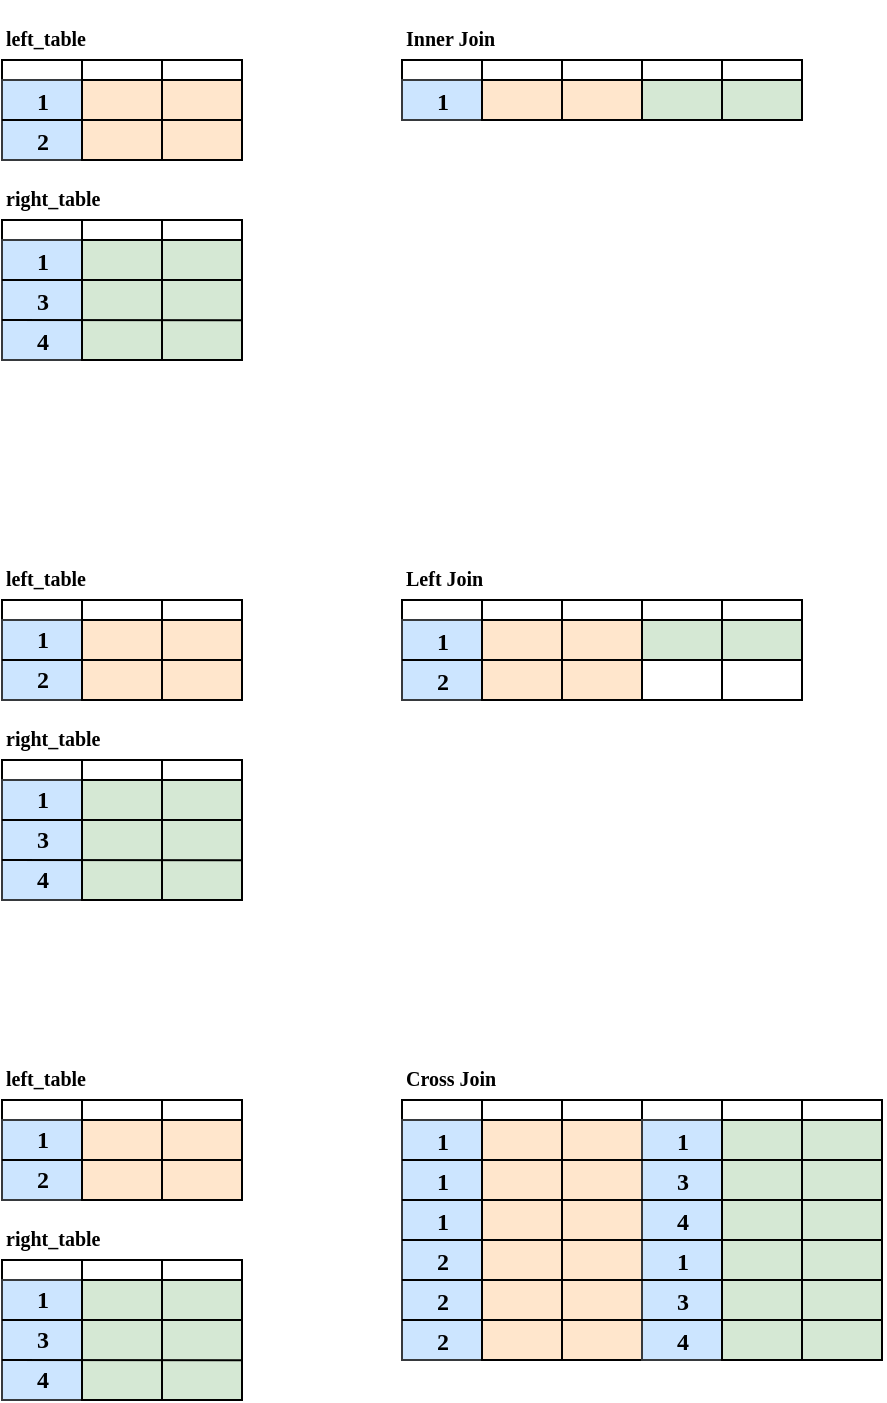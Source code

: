 <mxfile version="18.0.1" type="device"><diagram id="5T9dfxICn7N3S70nNHvP" name="JOINS"><mxGraphModel dx="716" dy="442" grid="1" gridSize="10" guides="1" tooltips="1" connect="1" arrows="1" fold="1" page="1" pageScale="1" pageWidth="850" pageHeight="1100" math="0" shadow="0"><root><mxCell id="0"/><mxCell id="1" parent="0"/><mxCell id="IwMMO9KyCTvZ_EGXPb7w-47" value="" style="rounded=0;whiteSpace=wrap;html=1;fontFamily=Lucida Console;fontSize=6;strokeColor=#000000;strokeWidth=1;fillColor=default;gradientColor=none;" vertex="1" parent="1"><mxGeometry x="40" y="120" width="120" height="10" as="geometry"/></mxCell><mxCell id="IwMMO9KyCTvZ_EGXPb7w-48" value="" style="rounded=0;whiteSpace=wrap;html=1;fontFamily=Lucida Console;fontSize=6;strokeColor=#36393d;strokeWidth=1;fillColor=#cce5ff;" vertex="1" parent="1"><mxGeometry x="40" y="130" width="40" height="40" as="geometry"/></mxCell><mxCell id="IwMMO9KyCTvZ_EGXPb7w-49" value="" style="rounded=0;whiteSpace=wrap;html=1;fontFamily=Lucida Console;fontSize=6;strokeColor=#000000;strokeWidth=1;fillColor=#ffe6cc;" vertex="1" parent="1"><mxGeometry x="80" y="130" width="40" height="40" as="geometry"/></mxCell><mxCell id="IwMMO9KyCTvZ_EGXPb7w-51" value="" style="rounded=0;whiteSpace=wrap;html=1;fontFamily=Lucida Console;fontSize=6;strokeColor=#000000;strokeWidth=1;fillColor=#ffe6cc;" vertex="1" parent="1"><mxGeometry x="120" y="130" width="40" height="40" as="geometry"/></mxCell><mxCell id="IwMMO9KyCTvZ_EGXPb7w-52" value="" style="endArrow=none;html=1;rounded=0;fontFamily=Lucida Console;fontSize=6;entryX=1;entryY=0.5;entryDx=0;entryDy=0;exitX=0;exitY=0.5;exitDx=0;exitDy=0;startArrow=none;" edge="1" parent="1" source="IwMMO9KyCTvZ_EGXPb7w-48" target="IwMMO9KyCTvZ_EGXPb7w-51"><mxGeometry width="50" height="50" relative="1" as="geometry"><mxPoint x="50" y="230" as="sourcePoint"/><mxPoint x="100" y="180" as="targetPoint"/></mxGeometry></mxCell><mxCell id="IwMMO9KyCTvZ_EGXPb7w-53" value="1" style="text;strokeColor=none;fillColor=none;html=1;fontSize=12;fontStyle=1;verticalAlign=bottom;align=center;fontFamily=Lucida Console;" vertex="1" parent="1"><mxGeometry x="40" y="130" width="40" height="20" as="geometry"/></mxCell><mxCell id="IwMMO9KyCTvZ_EGXPb7w-55" value="2" style="text;strokeColor=none;fillColor=none;html=1;fontSize=12;fontStyle=1;verticalAlign=bottom;align=center;fontFamily=Lucida Console;" vertex="1" parent="1"><mxGeometry x="40" y="150" width="40" height="20" as="geometry"/></mxCell><mxCell id="IwMMO9KyCTvZ_EGXPb7w-56" value="" style="rounded=0;whiteSpace=wrap;html=1;fontFamily=Lucida Console;fontSize=6;strokeColor=#000000;strokeWidth=1;fillColor=none;" vertex="1" parent="1"><mxGeometry x="80" y="120" width="40" height="10" as="geometry"/></mxCell><mxCell id="IwMMO9KyCTvZ_EGXPb7w-57" value="" style="rounded=0;whiteSpace=wrap;html=1;fontFamily=Lucida Console;fontSize=6;strokeColor=#000000;strokeWidth=1;fillColor=default;gradientColor=none;" vertex="1" parent="1"><mxGeometry x="40" y="200" width="120" height="10" as="geometry"/></mxCell><mxCell id="IwMMO9KyCTvZ_EGXPb7w-58" value="" style="rounded=0;whiteSpace=wrap;html=1;fontFamily=Lucida Console;fontSize=6;strokeColor=#36393d;strokeWidth=1;fillColor=#cce5ff;" vertex="1" parent="1"><mxGeometry x="40" y="210" width="40" height="60" as="geometry"/></mxCell><mxCell id="IwMMO9KyCTvZ_EGXPb7w-59" value="" style="rounded=0;whiteSpace=wrap;html=1;fontFamily=Lucida Console;fontSize=6;strokeColor=#000000;strokeWidth=1;fillColor=#d5e8d4;" vertex="1" parent="1"><mxGeometry x="80" y="210" width="40" height="60" as="geometry"/></mxCell><mxCell id="IwMMO9KyCTvZ_EGXPb7w-60" value="" style="rounded=0;whiteSpace=wrap;html=1;fontFamily=Lucida Console;fontSize=6;strokeColor=#000000;strokeWidth=1;fillColor=#d5e8d4;" vertex="1" parent="1"><mxGeometry x="120" y="210" width="40" height="60" as="geometry"/></mxCell><mxCell id="IwMMO9KyCTvZ_EGXPb7w-61" value="" style="endArrow=none;html=1;rounded=0;fontFamily=Lucida Console;fontSize=6;exitX=0;exitY=0;exitDx=0;exitDy=0;startArrow=none;entryX=1;entryY=0.669;entryDx=0;entryDy=0;entryPerimeter=0;" edge="1" parent="1" source="IwMMO9KyCTvZ_EGXPb7w-66" target="IwMMO9KyCTvZ_EGXPb7w-60"><mxGeometry width="50" height="50" relative="1" as="geometry"><mxPoint x="50" y="310" as="sourcePoint"/><mxPoint x="160" y="251" as="targetPoint"/></mxGeometry></mxCell><mxCell id="IwMMO9KyCTvZ_EGXPb7w-62" value="1" style="text;strokeColor=none;fillColor=none;html=1;fontSize=12;fontStyle=1;verticalAlign=bottom;align=center;fontFamily=Lucida Console;" vertex="1" parent="1"><mxGeometry x="40" y="210" width="40" height="20" as="geometry"/></mxCell><mxCell id="IwMMO9KyCTvZ_EGXPb7w-63" value="3" style="text;strokeColor=none;fillColor=none;html=1;fontSize=12;fontStyle=1;verticalAlign=bottom;align=center;fontFamily=Lucida Console;" vertex="1" parent="1"><mxGeometry x="40" y="230" width="40" height="20" as="geometry"/></mxCell><mxCell id="IwMMO9KyCTvZ_EGXPb7w-64" value="" style="rounded=0;whiteSpace=wrap;html=1;fontFamily=Lucida Console;fontSize=6;strokeColor=#000000;strokeWidth=1;fillColor=none;" vertex="1" parent="1"><mxGeometry x="80" y="200" width="40" height="10" as="geometry"/></mxCell><mxCell id="IwMMO9KyCTvZ_EGXPb7w-66" value="4" style="text;strokeColor=none;fillColor=none;html=1;fontSize=12;fontStyle=1;verticalAlign=bottom;align=center;fontFamily=Lucida Console;" vertex="1" parent="1"><mxGeometry x="40" y="250" width="40" height="20" as="geometry"/></mxCell><mxCell id="IwMMO9KyCTvZ_EGXPb7w-67" value="" style="endArrow=none;html=1;rounded=0;fontFamily=Lucida Console;fontSize=6;exitX=0;exitY=0;exitDx=0;exitDy=0;startArrow=none;" edge="1" parent="1" source="IwMMO9KyCTvZ_EGXPb7w-63"><mxGeometry width="50" height="50" relative="1" as="geometry"><mxPoint x="48.76" y="261.28" as="sourcePoint"/><mxPoint x="160" y="230" as="targetPoint"/></mxGeometry></mxCell><mxCell id="IwMMO9KyCTvZ_EGXPb7w-68" value="&lt;font style=&quot;font-size: 10px;&quot;&gt;left_table&lt;/font&gt;" style="text;strokeColor=none;fillColor=none;html=1;fontSize=24;fontStyle=1;verticalAlign=middle;align=left;fontFamily=Lucida Console;" vertex="1" parent="1"><mxGeometry x="40" y="90" width="100" height="30" as="geometry"/></mxCell><mxCell id="IwMMO9KyCTvZ_EGXPb7w-69" value="&lt;font style=&quot;font-size: 10px;&quot;&gt;right_table&lt;/font&gt;" style="text;strokeColor=none;fillColor=none;html=1;fontSize=24;fontStyle=1;verticalAlign=middle;align=left;fontFamily=Lucida Console;" vertex="1" parent="1"><mxGeometry x="40" y="170" width="100" height="30" as="geometry"/></mxCell><mxCell id="IwMMO9KyCTvZ_EGXPb7w-70" value="" style="rounded=0;whiteSpace=wrap;html=1;fontFamily=Lucida Console;fontSize=6;strokeColor=#000000;strokeWidth=1;fillColor=default;gradientColor=none;" vertex="1" parent="1"><mxGeometry x="240" y="120" width="200" height="10" as="geometry"/></mxCell><mxCell id="IwMMO9KyCTvZ_EGXPb7w-71" value="" style="rounded=0;whiteSpace=wrap;html=1;fontFamily=Lucida Console;fontSize=6;strokeColor=#36393d;strokeWidth=1;fillColor=#cce5ff;" vertex="1" parent="1"><mxGeometry x="240" y="130" width="40" height="20" as="geometry"/></mxCell><mxCell id="IwMMO9KyCTvZ_EGXPb7w-72" value="" style="rounded=0;whiteSpace=wrap;html=1;fontFamily=Lucida Console;fontSize=6;strokeColor=#000000;strokeWidth=1;fillColor=#ffe6cc;" vertex="1" parent="1"><mxGeometry x="280" y="130" width="40" height="20" as="geometry"/></mxCell><mxCell id="IwMMO9KyCTvZ_EGXPb7w-73" value="" style="rounded=0;whiteSpace=wrap;html=1;fontFamily=Lucida Console;fontSize=6;strokeColor=#000000;strokeWidth=1;fillColor=#ffe6cc;" vertex="1" parent="1"><mxGeometry x="320" y="130" width="40" height="20" as="geometry"/></mxCell><mxCell id="IwMMO9KyCTvZ_EGXPb7w-75" value="1" style="text;strokeColor=none;fillColor=none;html=1;fontSize=12;fontStyle=1;verticalAlign=bottom;align=center;fontFamily=Lucida Console;" vertex="1" parent="1"><mxGeometry x="240" y="130" width="40" height="20" as="geometry"/></mxCell><mxCell id="IwMMO9KyCTvZ_EGXPb7w-77" value="" style="rounded=0;whiteSpace=wrap;html=1;fontFamily=Lucida Console;fontSize=6;strokeColor=#000000;strokeWidth=1;fillColor=none;" vertex="1" parent="1"><mxGeometry x="280" y="120" width="40" height="10" as="geometry"/></mxCell><mxCell id="IwMMO9KyCTvZ_EGXPb7w-78" value="" style="rounded=0;whiteSpace=wrap;html=1;fontFamily=Lucida Console;fontSize=6;strokeColor=#000000;strokeWidth=1;fillColor=#d5e8d4;" vertex="1" parent="1"><mxGeometry x="360" y="130" width="40" height="20" as="geometry"/></mxCell><mxCell id="IwMMO9KyCTvZ_EGXPb7w-79" value="" style="rounded=0;whiteSpace=wrap;html=1;fontFamily=Lucida Console;fontSize=6;strokeColor=#000000;strokeWidth=1;fillColor=#d5e8d4;" vertex="1" parent="1"><mxGeometry x="400" y="130" width="40" height="20" as="geometry"/></mxCell><mxCell id="IwMMO9KyCTvZ_EGXPb7w-80" value="" style="rounded=0;whiteSpace=wrap;html=1;fontFamily=Lucida Console;fontSize=6;strokeColor=#000000;strokeWidth=1;fillColor=none;" vertex="1" parent="1"><mxGeometry x="360" y="120" width="40" height="10" as="geometry"/></mxCell><mxCell id="IwMMO9KyCTvZ_EGXPb7w-81" value="&lt;font style=&quot;font-size: 10px;&quot;&gt;Inner Join&lt;/font&gt;" style="text;strokeColor=none;fillColor=none;html=1;fontSize=24;fontStyle=1;verticalAlign=middle;align=left;fontFamily=Lucida Console;" vertex="1" parent="1"><mxGeometry x="240" y="90" width="100" height="30" as="geometry"/></mxCell><mxCell id="IwMMO9KyCTvZ_EGXPb7w-82" value="" style="rounded=0;whiteSpace=wrap;html=1;fontFamily=Lucida Console;fontSize=6;strokeColor=#000000;strokeWidth=1;fillColor=default;gradientColor=none;" vertex="1" parent="1"><mxGeometry x="40" y="390" width="120" height="10" as="geometry"/></mxCell><mxCell id="IwMMO9KyCTvZ_EGXPb7w-83" value="" style="rounded=0;whiteSpace=wrap;html=1;fontFamily=Lucida Console;fontSize=6;strokeColor=#36393d;strokeWidth=1;fillColor=#cce5ff;" vertex="1" parent="1"><mxGeometry x="40" y="400" width="40" height="40" as="geometry"/></mxCell><mxCell id="IwMMO9KyCTvZ_EGXPb7w-84" value="" style="rounded=0;whiteSpace=wrap;html=1;fontFamily=Lucida Console;fontSize=6;strokeColor=#000000;strokeWidth=1;fillColor=#ffe6cc;" vertex="1" parent="1"><mxGeometry x="80" y="400" width="40" height="40" as="geometry"/></mxCell><mxCell id="IwMMO9KyCTvZ_EGXPb7w-85" value="" style="rounded=0;whiteSpace=wrap;html=1;fontFamily=Lucida Console;fontSize=6;strokeColor=#000000;strokeWidth=1;fillColor=#ffe6cc;" vertex="1" parent="1"><mxGeometry x="120" y="400" width="40" height="40" as="geometry"/></mxCell><mxCell id="IwMMO9KyCTvZ_EGXPb7w-86" value="" style="endArrow=none;html=1;rounded=0;fontFamily=Lucida Console;fontSize=6;entryX=1;entryY=0.5;entryDx=0;entryDy=0;exitX=0;exitY=0.5;exitDx=0;exitDy=0;startArrow=none;" edge="1" parent="1" source="IwMMO9KyCTvZ_EGXPb7w-83" target="IwMMO9KyCTvZ_EGXPb7w-85"><mxGeometry width="50" height="50" relative="1" as="geometry"><mxPoint x="50" y="500" as="sourcePoint"/><mxPoint x="100" y="450" as="targetPoint"/></mxGeometry></mxCell><mxCell id="IwMMO9KyCTvZ_EGXPb7w-87" value="1" style="text;strokeColor=none;fillColor=none;html=1;fontSize=12;fontStyle=1;verticalAlign=middle;align=center;fontFamily=Lucida Console;" vertex="1" parent="1"><mxGeometry x="40" y="400" width="40" height="20" as="geometry"/></mxCell><mxCell id="IwMMO9KyCTvZ_EGXPb7w-88" value="2" style="text;strokeColor=none;fillColor=none;html=1;fontSize=12;fontStyle=1;verticalAlign=middle;align=center;fontFamily=Lucida Console;" vertex="1" parent="1"><mxGeometry x="40" y="420" width="40" height="20" as="geometry"/></mxCell><mxCell id="IwMMO9KyCTvZ_EGXPb7w-89" value="" style="rounded=0;whiteSpace=wrap;html=1;fontFamily=Lucida Console;fontSize=6;strokeColor=#000000;strokeWidth=1;fillColor=none;" vertex="1" parent="1"><mxGeometry x="80" y="390" width="40" height="10" as="geometry"/></mxCell><mxCell id="IwMMO9KyCTvZ_EGXPb7w-90" value="" style="rounded=0;whiteSpace=wrap;html=1;fontFamily=Lucida Console;fontSize=6;strokeColor=#000000;strokeWidth=1;fillColor=default;gradientColor=none;" vertex="1" parent="1"><mxGeometry x="40" y="470" width="120" height="10" as="geometry"/></mxCell><mxCell id="IwMMO9KyCTvZ_EGXPb7w-91" value="" style="rounded=0;whiteSpace=wrap;html=1;fontFamily=Lucida Console;fontSize=6;strokeColor=#36393d;strokeWidth=1;fillColor=#cce5ff;" vertex="1" parent="1"><mxGeometry x="40" y="480" width="40" height="60" as="geometry"/></mxCell><mxCell id="IwMMO9KyCTvZ_EGXPb7w-92" value="" style="rounded=0;whiteSpace=wrap;html=1;fontFamily=Lucida Console;fontSize=6;strokeColor=#000000;strokeWidth=1;fillColor=#d5e8d4;" vertex="1" parent="1"><mxGeometry x="80" y="480" width="40" height="60" as="geometry"/></mxCell><mxCell id="IwMMO9KyCTvZ_EGXPb7w-93" value="" style="rounded=0;whiteSpace=wrap;html=1;fontFamily=Lucida Console;fontSize=6;strokeColor=#000000;strokeWidth=1;fillColor=#d5e8d4;" vertex="1" parent="1"><mxGeometry x="120" y="480" width="40" height="60" as="geometry"/></mxCell><mxCell id="IwMMO9KyCTvZ_EGXPb7w-94" value="" style="endArrow=none;html=1;rounded=0;fontFamily=Lucida Console;fontSize=6;exitX=0;exitY=0;exitDx=0;exitDy=0;startArrow=none;entryX=1;entryY=0.669;entryDx=0;entryDy=0;entryPerimeter=0;" edge="1" parent="1" source="IwMMO9KyCTvZ_EGXPb7w-98" target="IwMMO9KyCTvZ_EGXPb7w-93"><mxGeometry width="50" height="50" relative="1" as="geometry"><mxPoint x="50" y="580" as="sourcePoint"/><mxPoint x="160" y="521" as="targetPoint"/></mxGeometry></mxCell><mxCell id="IwMMO9KyCTvZ_EGXPb7w-95" value="1" style="text;strokeColor=none;fillColor=none;html=1;fontSize=12;fontStyle=1;verticalAlign=middle;align=center;fontFamily=Lucida Console;" vertex="1" parent="1"><mxGeometry x="40" y="480" width="40" height="20" as="geometry"/></mxCell><mxCell id="IwMMO9KyCTvZ_EGXPb7w-96" value="3" style="text;strokeColor=none;fillColor=none;html=1;fontSize=12;fontStyle=1;verticalAlign=middle;align=center;fontFamily=Lucida Console;" vertex="1" parent="1"><mxGeometry x="40" y="500" width="40" height="20" as="geometry"/></mxCell><mxCell id="IwMMO9KyCTvZ_EGXPb7w-97" value="" style="rounded=0;whiteSpace=wrap;html=1;fontFamily=Lucida Console;fontSize=6;strokeColor=#000000;strokeWidth=1;fillColor=none;" vertex="1" parent="1"><mxGeometry x="80" y="470" width="40" height="10" as="geometry"/></mxCell><mxCell id="IwMMO9KyCTvZ_EGXPb7w-98" value="4" style="text;strokeColor=none;fillColor=none;html=1;fontSize=12;fontStyle=1;verticalAlign=middle;align=center;fontFamily=Lucida Console;" vertex="1" parent="1"><mxGeometry x="40" y="520" width="40" height="20" as="geometry"/></mxCell><mxCell id="IwMMO9KyCTvZ_EGXPb7w-99" value="" style="endArrow=none;html=1;rounded=0;fontFamily=Lucida Console;fontSize=6;exitX=0;exitY=0;exitDx=0;exitDy=0;startArrow=none;" edge="1" parent="1" source="IwMMO9KyCTvZ_EGXPb7w-96"><mxGeometry width="50" height="50" relative="1" as="geometry"><mxPoint x="48.76" y="531.28" as="sourcePoint"/><mxPoint x="160" y="500" as="targetPoint"/></mxGeometry></mxCell><mxCell id="IwMMO9KyCTvZ_EGXPb7w-100" value="&lt;font style=&quot;font-size: 10px;&quot;&gt;left_table&lt;/font&gt;" style="text;strokeColor=none;fillColor=none;html=1;fontSize=24;fontStyle=1;verticalAlign=middle;align=left;fontFamily=Lucida Console;" vertex="1" parent="1"><mxGeometry x="40" y="360" width="100" height="30" as="geometry"/></mxCell><mxCell id="IwMMO9KyCTvZ_EGXPb7w-101" value="&lt;font style=&quot;font-size: 10px;&quot;&gt;right_table&lt;/font&gt;" style="text;strokeColor=none;fillColor=none;html=1;fontSize=24;fontStyle=1;verticalAlign=middle;align=left;fontFamily=Lucida Console;" vertex="1" parent="1"><mxGeometry x="40" y="440" width="100" height="30" as="geometry"/></mxCell><mxCell id="IwMMO9KyCTvZ_EGXPb7w-102" value="" style="rounded=0;whiteSpace=wrap;html=1;fontFamily=Lucida Console;fontSize=6;strokeColor=#000000;strokeWidth=1;fillColor=default;gradientColor=none;" vertex="1" parent="1"><mxGeometry x="240" y="390" width="200" height="10" as="geometry"/></mxCell><mxCell id="IwMMO9KyCTvZ_EGXPb7w-103" value="" style="rounded=0;whiteSpace=wrap;html=1;fontFamily=Lucida Console;fontSize=6;strokeColor=#36393d;strokeWidth=1;fillColor=#cce5ff;" vertex="1" parent="1"><mxGeometry x="240" y="400" width="40" height="40" as="geometry"/></mxCell><mxCell id="IwMMO9KyCTvZ_EGXPb7w-104" value="" style="rounded=0;whiteSpace=wrap;html=1;fontFamily=Lucida Console;fontSize=6;strokeColor=#000000;strokeWidth=1;fillColor=#ffe6cc;" vertex="1" parent="1"><mxGeometry x="280" y="400" width="40" height="40" as="geometry"/></mxCell><mxCell id="IwMMO9KyCTvZ_EGXPb7w-105" value="" style="rounded=0;whiteSpace=wrap;html=1;fontFamily=Lucida Console;fontSize=6;strokeColor=#000000;strokeWidth=1;fillColor=#ffe6cc;" vertex="1" parent="1"><mxGeometry x="320" y="400" width="40" height="40" as="geometry"/></mxCell><mxCell id="IwMMO9KyCTvZ_EGXPb7w-106" value="1" style="text;strokeColor=none;fillColor=none;html=1;fontSize=12;fontStyle=1;verticalAlign=bottom;align=center;fontFamily=Lucida Console;" vertex="1" parent="1"><mxGeometry x="240" y="400" width="40" height="20" as="geometry"/></mxCell><mxCell id="IwMMO9KyCTvZ_EGXPb7w-107" value="" style="rounded=0;whiteSpace=wrap;html=1;fontFamily=Lucida Console;fontSize=6;strokeColor=#000000;strokeWidth=1;fillColor=none;" vertex="1" parent="1"><mxGeometry x="280" y="390" width="40" height="10" as="geometry"/></mxCell><mxCell id="IwMMO9KyCTvZ_EGXPb7w-108" value="" style="rounded=0;whiteSpace=wrap;html=1;fontFamily=Lucida Console;fontSize=6;strokeColor=#000000;strokeWidth=1;fillColor=#d5e8d4;" vertex="1" parent="1"><mxGeometry x="360" y="400" width="40" height="20" as="geometry"/></mxCell><mxCell id="IwMMO9KyCTvZ_EGXPb7w-109" value="" style="rounded=0;whiteSpace=wrap;html=1;fontFamily=Lucida Console;fontSize=6;strokeColor=#000000;strokeWidth=1;fillColor=#d5e8d4;" vertex="1" parent="1"><mxGeometry x="400" y="400" width="40" height="20" as="geometry"/></mxCell><mxCell id="IwMMO9KyCTvZ_EGXPb7w-110" value="" style="rounded=0;whiteSpace=wrap;html=1;fontFamily=Lucida Console;fontSize=6;strokeColor=#000000;strokeWidth=1;fillColor=none;" vertex="1" parent="1"><mxGeometry x="360" y="390" width="40" height="10" as="geometry"/></mxCell><mxCell id="IwMMO9KyCTvZ_EGXPb7w-111" value="&lt;font style=&quot;font-size: 10px;&quot;&gt;Left Join&lt;/font&gt;" style="text;strokeColor=none;fillColor=none;html=1;fontSize=24;fontStyle=1;verticalAlign=middle;align=left;fontFamily=Lucida Console;" vertex="1" parent="1"><mxGeometry x="240" y="360" width="100" height="30" as="geometry"/></mxCell><mxCell id="IwMMO9KyCTvZ_EGXPb7w-112" value="2" style="text;strokeColor=none;fillColor=none;html=1;fontSize=12;fontStyle=1;verticalAlign=bottom;align=center;fontFamily=Lucida Console;" vertex="1" parent="1"><mxGeometry x="240" y="420" width="40" height="20" as="geometry"/></mxCell><mxCell id="IwMMO9KyCTvZ_EGXPb7w-113" value="" style="endArrow=none;html=1;rounded=0;fontFamily=Lucida Console;fontSize=6;entryX=1;entryY=0.5;entryDx=0;entryDy=0;exitX=0;exitY=0.5;exitDx=0;exitDy=0;startArrow=none;" edge="1" parent="1"><mxGeometry width="50" height="50" relative="1" as="geometry"><mxPoint x="240" y="420" as="sourcePoint"/><mxPoint x="360" y="420" as="targetPoint"/></mxGeometry></mxCell><mxCell id="IwMMO9KyCTvZ_EGXPb7w-115" value="" style="rounded=0;whiteSpace=wrap;html=1;fontFamily=Lucida Console;fontSize=6;strokeColor=#000000;strokeWidth=1;fillColor=none;" vertex="1" parent="1"><mxGeometry x="400" y="420" width="40" height="20" as="geometry"/></mxCell><mxCell id="IwMMO9KyCTvZ_EGXPb7w-116" value="" style="rounded=0;whiteSpace=wrap;html=1;fontFamily=Lucida Console;fontSize=6;strokeColor=#000000;strokeWidth=1;fillColor=none;" vertex="1" parent="1"><mxGeometry x="360" y="420" width="40" height="20" as="geometry"/></mxCell><mxCell id="IwMMO9KyCTvZ_EGXPb7w-117" value="" style="rounded=0;whiteSpace=wrap;html=1;fontFamily=Lucida Console;fontSize=6;strokeColor=#000000;strokeWidth=1;fillColor=default;gradientColor=none;" vertex="1" parent="1"><mxGeometry x="40" y="640" width="120" height="10" as="geometry"/></mxCell><mxCell id="IwMMO9KyCTvZ_EGXPb7w-118" value="" style="rounded=0;whiteSpace=wrap;html=1;fontFamily=Lucida Console;fontSize=6;strokeColor=#36393d;strokeWidth=1;fillColor=#cce5ff;" vertex="1" parent="1"><mxGeometry x="40" y="650" width="40" height="40" as="geometry"/></mxCell><mxCell id="IwMMO9KyCTvZ_EGXPb7w-119" value="" style="rounded=0;whiteSpace=wrap;html=1;fontFamily=Lucida Console;fontSize=6;strokeColor=#000000;strokeWidth=1;fillColor=#ffe6cc;" vertex="1" parent="1"><mxGeometry x="80" y="650" width="40" height="40" as="geometry"/></mxCell><mxCell id="IwMMO9KyCTvZ_EGXPb7w-120" value="" style="rounded=0;whiteSpace=wrap;html=1;fontFamily=Lucida Console;fontSize=6;strokeColor=#000000;strokeWidth=1;fillColor=#ffe6cc;" vertex="1" parent="1"><mxGeometry x="120" y="650" width="40" height="40" as="geometry"/></mxCell><mxCell id="IwMMO9KyCTvZ_EGXPb7w-121" value="" style="endArrow=none;html=1;rounded=0;fontFamily=Lucida Console;fontSize=6;entryX=1;entryY=0.5;entryDx=0;entryDy=0;exitX=0;exitY=0.5;exitDx=0;exitDy=0;startArrow=none;" edge="1" parent="1" source="IwMMO9KyCTvZ_EGXPb7w-118" target="IwMMO9KyCTvZ_EGXPb7w-120"><mxGeometry width="50" height="50" relative="1" as="geometry"><mxPoint x="50" y="750" as="sourcePoint"/><mxPoint x="100" y="700" as="targetPoint"/></mxGeometry></mxCell><mxCell id="IwMMO9KyCTvZ_EGXPb7w-122" value="1" style="text;strokeColor=none;fillColor=none;html=1;fontSize=12;fontStyle=1;verticalAlign=middle;align=center;fontFamily=Lucida Console;" vertex="1" parent="1"><mxGeometry x="40" y="650" width="40" height="20" as="geometry"/></mxCell><mxCell id="IwMMO9KyCTvZ_EGXPb7w-123" value="2" style="text;strokeColor=none;fillColor=none;html=1;fontSize=12;fontStyle=1;verticalAlign=middle;align=center;fontFamily=Lucida Console;" vertex="1" parent="1"><mxGeometry x="40" y="670" width="40" height="20" as="geometry"/></mxCell><mxCell id="IwMMO9KyCTvZ_EGXPb7w-124" value="" style="rounded=0;whiteSpace=wrap;html=1;fontFamily=Lucida Console;fontSize=6;strokeColor=#000000;strokeWidth=1;fillColor=none;" vertex="1" parent="1"><mxGeometry x="80" y="640" width="40" height="10" as="geometry"/></mxCell><mxCell id="IwMMO9KyCTvZ_EGXPb7w-125" value="" style="rounded=0;whiteSpace=wrap;html=1;fontFamily=Lucida Console;fontSize=6;strokeColor=#000000;strokeWidth=1;fillColor=default;gradientColor=none;" vertex="1" parent="1"><mxGeometry x="40" y="720" width="120" height="10" as="geometry"/></mxCell><mxCell id="IwMMO9KyCTvZ_EGXPb7w-126" value="" style="rounded=0;whiteSpace=wrap;html=1;fontFamily=Lucida Console;fontSize=6;strokeColor=#36393d;strokeWidth=1;fillColor=#cce5ff;" vertex="1" parent="1"><mxGeometry x="40" y="730" width="40" height="60" as="geometry"/></mxCell><mxCell id="IwMMO9KyCTvZ_EGXPb7w-127" value="" style="rounded=0;whiteSpace=wrap;html=1;fontFamily=Lucida Console;fontSize=6;strokeColor=#000000;strokeWidth=1;fillColor=#d5e8d4;" vertex="1" parent="1"><mxGeometry x="80" y="730" width="40" height="60" as="geometry"/></mxCell><mxCell id="IwMMO9KyCTvZ_EGXPb7w-128" value="" style="rounded=0;whiteSpace=wrap;html=1;fontFamily=Lucida Console;fontSize=6;strokeColor=#000000;strokeWidth=1;fillColor=#d5e8d4;" vertex="1" parent="1"><mxGeometry x="120" y="730" width="40" height="60" as="geometry"/></mxCell><mxCell id="IwMMO9KyCTvZ_EGXPb7w-129" value="" style="endArrow=none;html=1;rounded=0;fontFamily=Lucida Console;fontSize=6;exitX=0;exitY=0;exitDx=0;exitDy=0;startArrow=none;entryX=1;entryY=0.669;entryDx=0;entryDy=0;entryPerimeter=0;" edge="1" parent="1" source="IwMMO9KyCTvZ_EGXPb7w-133" target="IwMMO9KyCTvZ_EGXPb7w-128"><mxGeometry width="50" height="50" relative="1" as="geometry"><mxPoint x="50" y="830" as="sourcePoint"/><mxPoint x="160" y="771" as="targetPoint"/></mxGeometry></mxCell><mxCell id="IwMMO9KyCTvZ_EGXPb7w-130" value="1" style="text;strokeColor=none;fillColor=none;html=1;fontSize=12;fontStyle=1;verticalAlign=middle;align=center;fontFamily=Lucida Console;" vertex="1" parent="1"><mxGeometry x="40" y="730" width="40" height="20" as="geometry"/></mxCell><mxCell id="IwMMO9KyCTvZ_EGXPb7w-131" value="3" style="text;strokeColor=none;fillColor=none;html=1;fontSize=12;fontStyle=1;verticalAlign=middle;align=center;fontFamily=Lucida Console;" vertex="1" parent="1"><mxGeometry x="40" y="750" width="40" height="20" as="geometry"/></mxCell><mxCell id="IwMMO9KyCTvZ_EGXPb7w-132" value="" style="rounded=0;whiteSpace=wrap;html=1;fontFamily=Lucida Console;fontSize=6;strokeColor=#000000;strokeWidth=1;fillColor=none;" vertex="1" parent="1"><mxGeometry x="80" y="720" width="40" height="10" as="geometry"/></mxCell><mxCell id="IwMMO9KyCTvZ_EGXPb7w-133" value="4" style="text;strokeColor=none;fillColor=none;html=1;fontSize=12;fontStyle=1;verticalAlign=middle;align=center;fontFamily=Lucida Console;" vertex="1" parent="1"><mxGeometry x="40" y="770" width="40" height="20" as="geometry"/></mxCell><mxCell id="IwMMO9KyCTvZ_EGXPb7w-134" value="" style="endArrow=none;html=1;rounded=0;fontFamily=Lucida Console;fontSize=6;exitX=0;exitY=0;exitDx=0;exitDy=0;startArrow=none;" edge="1" parent="1" source="IwMMO9KyCTvZ_EGXPb7w-131"><mxGeometry width="50" height="50" relative="1" as="geometry"><mxPoint x="48.76" y="781.28" as="sourcePoint"/><mxPoint x="160" y="750" as="targetPoint"/></mxGeometry></mxCell><mxCell id="IwMMO9KyCTvZ_EGXPb7w-135" value="&lt;font style=&quot;font-size: 10px;&quot;&gt;left_table&lt;/font&gt;" style="text;strokeColor=none;fillColor=none;html=1;fontSize=24;fontStyle=1;verticalAlign=middle;align=left;fontFamily=Lucida Console;" vertex="1" parent="1"><mxGeometry x="40" y="610" width="100" height="30" as="geometry"/></mxCell><mxCell id="IwMMO9KyCTvZ_EGXPb7w-136" value="&lt;font style=&quot;font-size: 10px;&quot;&gt;right_table&lt;/font&gt;" style="text;strokeColor=none;fillColor=none;html=1;fontSize=24;fontStyle=1;verticalAlign=middle;align=left;fontFamily=Lucida Console;" vertex="1" parent="1"><mxGeometry x="40" y="690" width="100" height="30" as="geometry"/></mxCell><mxCell id="IwMMO9KyCTvZ_EGXPb7w-137" value="" style="rounded=0;whiteSpace=wrap;html=1;fontFamily=Lucida Console;fontSize=6;strokeColor=#000000;strokeWidth=1;fillColor=default;gradientColor=none;" vertex="1" parent="1"><mxGeometry x="240" y="640" width="120" height="10" as="geometry"/></mxCell><mxCell id="IwMMO9KyCTvZ_EGXPb7w-138" value="" style="rounded=0;whiteSpace=wrap;html=1;fontFamily=Lucida Console;fontSize=6;strokeColor=#36393d;strokeWidth=1;fillColor=#cce5ff;" vertex="1" parent="1"><mxGeometry x="240" y="650" width="40" height="120" as="geometry"/></mxCell><mxCell id="IwMMO9KyCTvZ_EGXPb7w-139" value="" style="rounded=0;whiteSpace=wrap;html=1;fontFamily=Lucida Console;fontSize=6;strokeColor=#000000;strokeWidth=1;fillColor=#ffe6cc;" vertex="1" parent="1"><mxGeometry x="280" y="650" width="40" height="120" as="geometry"/></mxCell><mxCell id="IwMMO9KyCTvZ_EGXPb7w-140" value="" style="rounded=0;whiteSpace=wrap;html=1;fontFamily=Lucida Console;fontSize=6;strokeColor=#000000;strokeWidth=1;fillColor=#ffe6cc;" vertex="1" parent="1"><mxGeometry x="320" y="650" width="40" height="120" as="geometry"/></mxCell><mxCell id="IwMMO9KyCTvZ_EGXPb7w-141" value="1" style="text;strokeColor=none;fillColor=none;html=1;fontSize=12;fontStyle=1;verticalAlign=bottom;align=center;fontFamily=Lucida Console;" vertex="1" parent="1"><mxGeometry x="240" y="650" width="40" height="20" as="geometry"/></mxCell><mxCell id="IwMMO9KyCTvZ_EGXPb7w-142" value="" style="rounded=0;whiteSpace=wrap;html=1;fontFamily=Lucida Console;fontSize=6;strokeColor=#000000;strokeWidth=1;fillColor=none;" vertex="1" parent="1"><mxGeometry x="280" y="640" width="40" height="10" as="geometry"/></mxCell><mxCell id="IwMMO9KyCTvZ_EGXPb7w-146" value="&lt;font style=&quot;font-size: 10px;&quot;&gt;Cross Join&lt;/font&gt;" style="text;strokeColor=none;fillColor=none;html=1;fontSize=24;fontStyle=1;verticalAlign=middle;align=left;fontFamily=Lucida Console;" vertex="1" parent="1"><mxGeometry x="240" y="610" width="100" height="30" as="geometry"/></mxCell><mxCell id="IwMMO9KyCTvZ_EGXPb7w-147" value="1" style="text;strokeColor=none;fillColor=none;html=1;fontSize=12;fontStyle=1;verticalAlign=bottom;align=center;fontFamily=Lucida Console;" vertex="1" parent="1"><mxGeometry x="240" y="670" width="40" height="20" as="geometry"/></mxCell><mxCell id="IwMMO9KyCTvZ_EGXPb7w-155" value="" style="rounded=0;whiteSpace=wrap;html=1;fontFamily=Lucida Console;fontSize=6;strokeColor=#000000;strokeWidth=1;fillColor=default;gradientColor=none;" vertex="1" parent="1"><mxGeometry x="360" y="640" width="120" height="10" as="geometry"/></mxCell><mxCell id="IwMMO9KyCTvZ_EGXPb7w-156" value="" style="rounded=0;whiteSpace=wrap;html=1;fontFamily=Lucida Console;fontSize=6;strokeColor=#36393d;strokeWidth=1;fillColor=#cce5ff;" vertex="1" parent="1"><mxGeometry x="360" y="650" width="40" height="120" as="geometry"/></mxCell><mxCell id="IwMMO9KyCTvZ_EGXPb7w-157" value="" style="rounded=0;whiteSpace=wrap;html=1;fontFamily=Lucida Console;fontSize=6;strokeColor=#000000;strokeWidth=1;fillColor=#d5e8d4;" vertex="1" parent="1"><mxGeometry x="400" y="650" width="40" height="120" as="geometry"/></mxCell><mxCell id="IwMMO9KyCTvZ_EGXPb7w-158" value="" style="rounded=0;whiteSpace=wrap;html=1;fontFamily=Lucida Console;fontSize=6;strokeColor=#000000;strokeWidth=1;fillColor=#d5e8d4;" vertex="1" parent="1"><mxGeometry x="440" y="650" width="40" height="120" as="geometry"/></mxCell><mxCell id="IwMMO9KyCTvZ_EGXPb7w-159" value="" style="endArrow=none;html=1;rounded=0;fontFamily=Lucida Console;fontSize=6;startArrow=none;" edge="1" parent="1"><mxGeometry width="50" height="50" relative="1" as="geometry"><mxPoint x="240" y="690" as="sourcePoint"/><mxPoint x="480" y="690" as="targetPoint"/></mxGeometry></mxCell><mxCell id="IwMMO9KyCTvZ_EGXPb7w-160" value="1" style="text;strokeColor=none;fillColor=none;html=1;fontSize=12;fontStyle=1;verticalAlign=bottom;align=center;fontFamily=Lucida Console;" vertex="1" parent="1"><mxGeometry x="360" y="650" width="40" height="20" as="geometry"/></mxCell><mxCell id="IwMMO9KyCTvZ_EGXPb7w-161" value="3" style="text;strokeColor=none;fillColor=none;html=1;fontSize=12;fontStyle=1;verticalAlign=bottom;align=center;fontFamily=Lucida Console;" vertex="1" parent="1"><mxGeometry x="360" y="670" width="40" height="20" as="geometry"/></mxCell><mxCell id="IwMMO9KyCTvZ_EGXPb7w-162" value="" style="rounded=0;whiteSpace=wrap;html=1;fontFamily=Lucida Console;fontSize=6;strokeColor=#000000;strokeWidth=1;fillColor=none;" vertex="1" parent="1"><mxGeometry x="400" y="640" width="40" height="10" as="geometry"/></mxCell><mxCell id="IwMMO9KyCTvZ_EGXPb7w-163" value="4" style="text;strokeColor=none;fillColor=none;html=1;fontSize=12;fontStyle=1;verticalAlign=bottom;align=center;fontFamily=Lucida Console;" vertex="1" parent="1"><mxGeometry x="360" y="690" width="40" height="20" as="geometry"/></mxCell><mxCell id="IwMMO9KyCTvZ_EGXPb7w-165" value="" style="endArrow=none;html=1;rounded=0;fontFamily=Lucida Console;fontSize=6;startArrow=none;" edge="1" parent="1"><mxGeometry width="50" height="50" relative="1" as="geometry"><mxPoint x="240" y="710" as="sourcePoint"/><mxPoint x="480" y="710" as="targetPoint"/></mxGeometry></mxCell><mxCell id="IwMMO9KyCTvZ_EGXPb7w-166" value="" style="endArrow=none;html=1;rounded=0;fontFamily=Lucida Console;fontSize=6;startArrow=none;" edge="1" parent="1"><mxGeometry width="50" height="50" relative="1" as="geometry"><mxPoint x="240" y="730" as="sourcePoint"/><mxPoint x="480" y="730" as="targetPoint"/></mxGeometry></mxCell><mxCell id="IwMMO9KyCTvZ_EGXPb7w-167" value="" style="endArrow=none;html=1;rounded=0;fontFamily=Lucida Console;fontSize=6;startArrow=none;" edge="1" parent="1"><mxGeometry width="50" height="50" relative="1" as="geometry"><mxPoint x="240" y="750" as="sourcePoint"/><mxPoint x="480" y="750" as="targetPoint"/></mxGeometry></mxCell><mxCell id="IwMMO9KyCTvZ_EGXPb7w-168" value="" style="endArrow=none;html=1;rounded=0;fontFamily=Lucida Console;fontSize=6;startArrow=none;" edge="1" parent="1"><mxGeometry width="50" height="50" relative="1" as="geometry"><mxPoint x="240" y="670" as="sourcePoint"/><mxPoint x="480" y="670" as="targetPoint"/></mxGeometry></mxCell><mxCell id="IwMMO9KyCTvZ_EGXPb7w-169" value="1" style="text;strokeColor=none;fillColor=none;html=1;fontSize=12;fontStyle=1;verticalAlign=bottom;align=center;fontFamily=Lucida Console;" vertex="1" parent="1"><mxGeometry x="360" y="710" width="40" height="20" as="geometry"/></mxCell><mxCell id="IwMMO9KyCTvZ_EGXPb7w-170" value="3" style="text;strokeColor=none;fillColor=none;html=1;fontSize=12;fontStyle=1;verticalAlign=bottom;align=center;fontFamily=Lucida Console;" vertex="1" parent="1"><mxGeometry x="360" y="730" width="40" height="20" as="geometry"/></mxCell><mxCell id="IwMMO9KyCTvZ_EGXPb7w-171" value="4" style="text;strokeColor=none;fillColor=none;html=1;fontSize=12;fontStyle=1;verticalAlign=bottom;align=center;fontFamily=Lucida Console;" vertex="1" parent="1"><mxGeometry x="360" y="750" width="40" height="20" as="geometry"/></mxCell><mxCell id="IwMMO9KyCTvZ_EGXPb7w-176" value="1" style="text;strokeColor=none;fillColor=none;html=1;fontSize=12;fontStyle=1;verticalAlign=bottom;align=center;fontFamily=Lucida Console;" vertex="1" parent="1"><mxGeometry x="240" y="690" width="40" height="20" as="geometry"/></mxCell><mxCell id="IwMMO9KyCTvZ_EGXPb7w-177" value="2" style="text;strokeColor=none;fillColor=none;html=1;fontSize=12;fontStyle=1;verticalAlign=bottom;align=center;fontFamily=Lucida Console;" vertex="1" parent="1"><mxGeometry x="240" y="710" width="40" height="20" as="geometry"/></mxCell><mxCell id="IwMMO9KyCTvZ_EGXPb7w-178" value="2" style="text;strokeColor=none;fillColor=none;html=1;fontSize=12;fontStyle=1;verticalAlign=bottom;align=center;fontFamily=Lucida Console;" vertex="1" parent="1"><mxGeometry x="240" y="730" width="40" height="20" as="geometry"/></mxCell><mxCell id="IwMMO9KyCTvZ_EGXPb7w-179" value="2" style="text;strokeColor=none;fillColor=none;html=1;fontSize=12;fontStyle=1;verticalAlign=bottom;align=center;fontFamily=Lucida Console;" vertex="1" parent="1"><mxGeometry x="240" y="750" width="40" height="20" as="geometry"/></mxCell></root></mxGraphModel></diagram></mxfile>